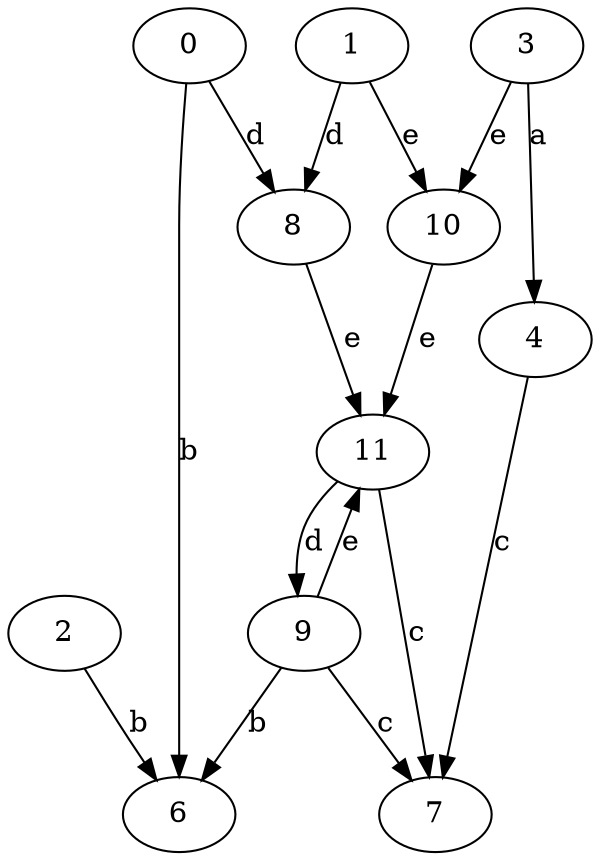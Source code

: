 strict digraph  {
2;
3;
4;
6;
0;
7;
8;
1;
9;
10;
11;
2 -> 6  [label=b];
3 -> 4  [label=a];
3 -> 10  [label=e];
4 -> 7  [label=c];
0 -> 6  [label=b];
0 -> 8  [label=d];
8 -> 11  [label=e];
1 -> 8  [label=d];
1 -> 10  [label=e];
9 -> 6  [label=b];
9 -> 7  [label=c];
9 -> 11  [label=e];
10 -> 11  [label=e];
11 -> 7  [label=c];
11 -> 9  [label=d];
}
